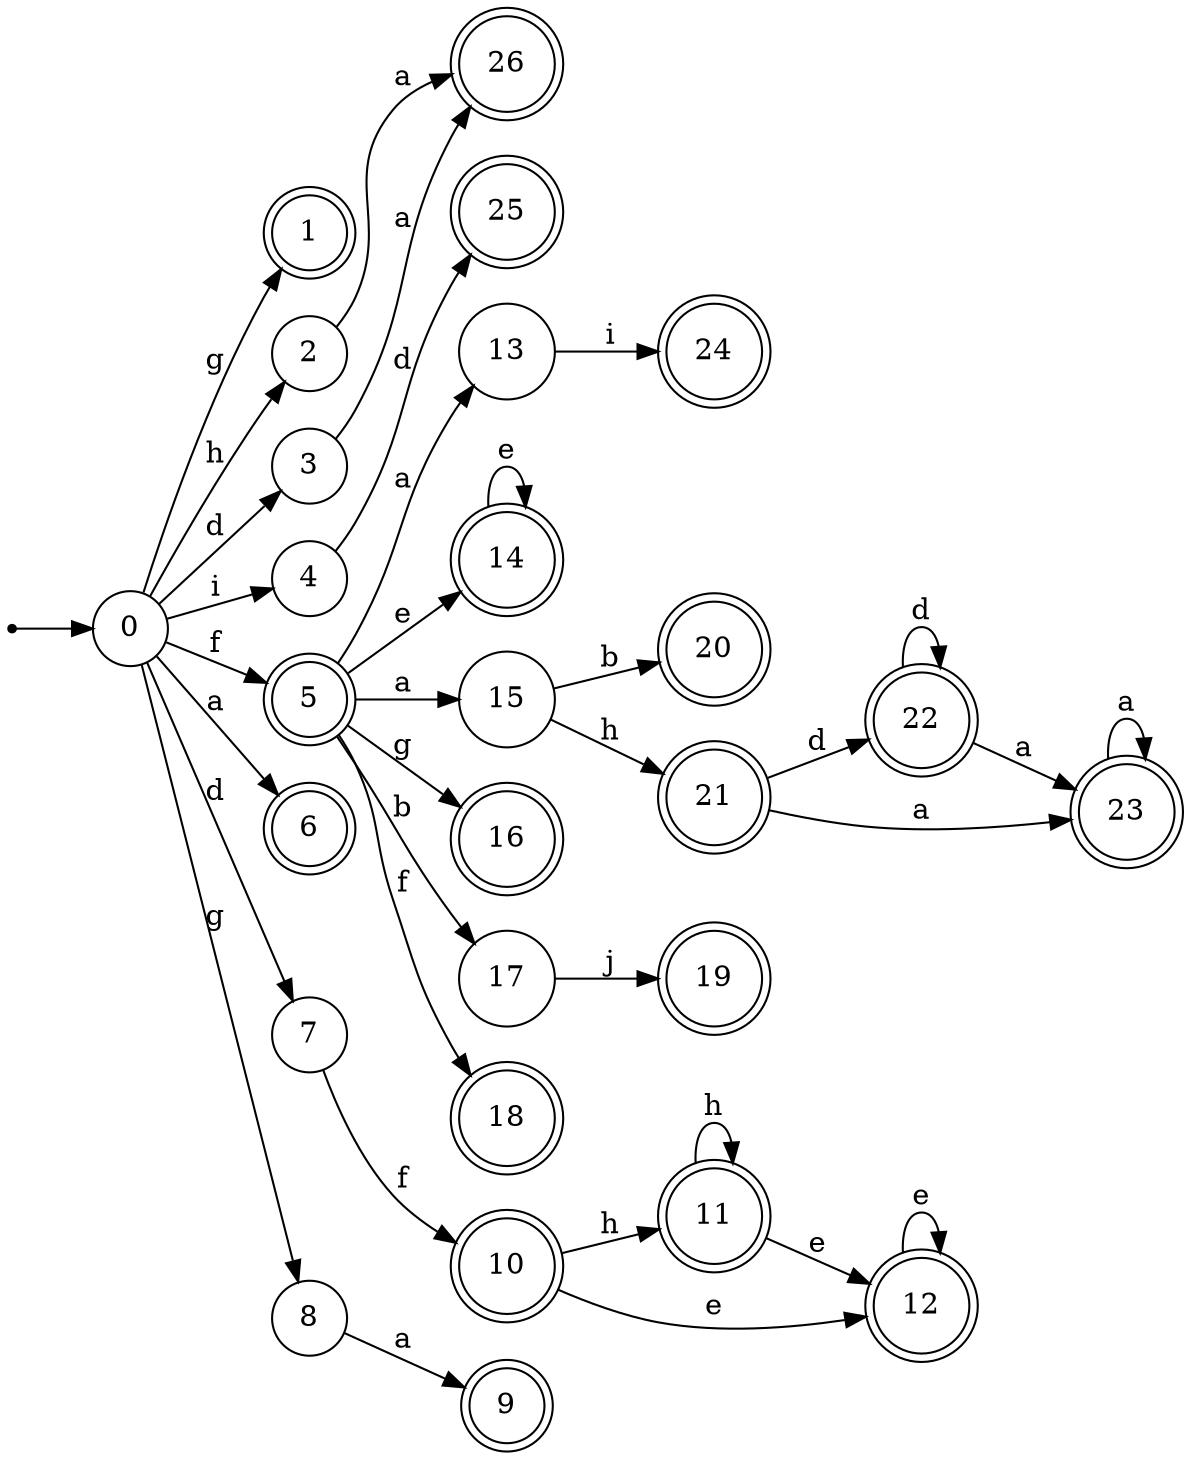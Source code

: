 digraph finite_state_machine {
rankdir=LR;
size="20,20";
node [shape = point]; "dummy0"
node [shape = circle]; "0";
"dummy0" -> "0";
node [shape = doublecircle]; "1";node [shape = circle]; "2";
node [shape = circle]; "3";
node [shape = circle]; "4";
node [shape = doublecircle]; "5";node [shape = doublecircle]; "6";node [shape = circle]; "7";
node [shape = circle]; "8";
node [shape = doublecircle]; "9";node [shape = doublecircle]; "10";node [shape = doublecircle]; "11";node [shape = doublecircle]; "12";node [shape = circle]; "13";
node [shape = doublecircle]; "14";node [shape = circle]; "15";
node [shape = doublecircle]; "16";node [shape = circle]; "17";
node [shape = doublecircle]; "18";node [shape = doublecircle]; "19";node [shape = doublecircle]; "20";node [shape = doublecircle]; "21";node [shape = doublecircle]; "22";node [shape = doublecircle]; "23";node [shape = doublecircle]; "24";node [shape = doublecircle]; "25";node [shape = doublecircle]; "26";"0" -> "8" [label = "g"];
 "0" -> "1" [label = "g"];
 "0" -> "2" [label = "h"];
 "0" -> "3" [label = "d"];
 "0" -> "7" [label = "d"];
 "0" -> "4" [label = "i"];
 "0" -> "5" [label = "f"];
 "0" -> "6" [label = "a"];
 "8" -> "9" [label = "a"];
 "7" -> "10" [label = "f"];
 "10" -> "11" [label = "h"];
 "10" -> "12" [label = "e"];
 "12" -> "12" [label = "e"];
 "11" -> "11" [label = "h"];
 "11" -> "12" [label = "e"];
 "5" -> "13" [label = "a"];
 "5" -> "15" [label = "a"];
 "5" -> "14" [label = "e"];
 "5" -> "16" [label = "g"];
 "5" -> "17" [label = "b"];
 "5" -> "18" [label = "f"];
 "17" -> "19" [label = "j"];
 "15" -> "20" [label = "b"];
 "15" -> "21" [label = "h"];
 "21" -> "22" [label = "d"];
 "21" -> "23" [label = "a"];
 "23" -> "23" [label = "a"];
 "22" -> "22" [label = "d"];
 "22" -> "23" [label = "a"];
 "14" -> "14" [label = "e"];
 "13" -> "24" [label = "i"];
 "4" -> "25" [label = "d"];
 "3" -> "26" [label = "a"];
 "2" -> "26" [label = "a"];
 }

